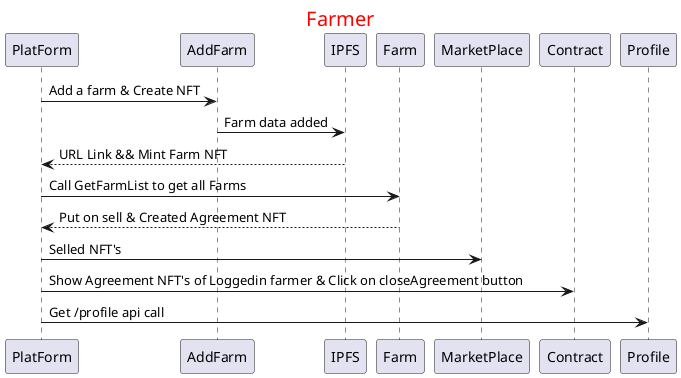 @startuml
center header <font size=20 color=red>Farmer</font>
PlatForm -> AddFarm : Add a farm & Create NFT
AddFarm -> IPFS : Farm data added
IPFS --> PlatForm : URL Link && Mint Farm NFT
PlatForm -> Farm : Call GetFarmList to get all Farms
PlatForm <-- Farm : Put on sell & Created Agreement NFT
PlatForm -> MarketPlace : Selled NFT's
PlatForm -> Contract : Show Agreement NFT's of Loggedin farmer & Click on closeAgreement button
PlatForm -> Profile :Get /profile api call 
@enduml